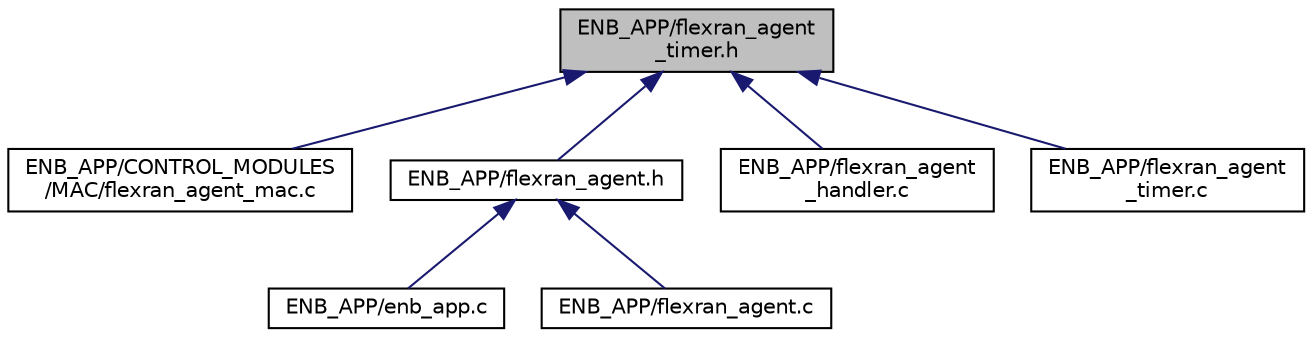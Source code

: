 digraph "ENB_APP/flexran_agent_timer.h"
{
 // LATEX_PDF_SIZE
  edge [fontname="Helvetica",fontsize="10",labelfontname="Helvetica",labelfontsize="10"];
  node [fontname="Helvetica",fontsize="10",shape=record];
  Node1 [label="ENB_APP/flexran_agent\l_timer.h",height=0.2,width=0.4,color="black", fillcolor="grey75", style="filled", fontcolor="black",tooltip="FlexRAN Timer header."];
  Node1 -> Node2 [dir="back",color="midnightblue",fontsize="10",style="solid",fontname="Helvetica"];
  Node2 [label="ENB_APP/CONTROL_MODULES\l/MAC/flexran_agent_mac.c",height=0.2,width=0.4,color="black", fillcolor="white", style="filled",URL="$flexran__agent__mac_8c.html",tooltip="FlexRAN agent message handler for MAC layer."];
  Node1 -> Node3 [dir="back",color="midnightblue",fontsize="10",style="solid",fontname="Helvetica"];
  Node3 [label="ENB_APP/flexran_agent.h",height=0.2,width=0.4,color="black", fillcolor="white", style="filled",URL="$flexran__agent_8h.html",tooltip="top level flexran agent receive thread and itti task"];
  Node3 -> Node4 [dir="back",color="midnightblue",fontsize="10",style="solid",fontname="Helvetica"];
  Node4 [label="ENB_APP/enb_app.c",height=0.2,width=0.4,color="black", fillcolor="white", style="filled",URL="$enb__app_8c.html",tooltip=" "];
  Node3 -> Node5 [dir="back",color="midnightblue",fontsize="10",style="solid",fontname="Helvetica"];
  Node5 [label="ENB_APP/flexran_agent.c",height=0.2,width=0.4,color="black", fillcolor="white", style="filled",URL="$flexran__agent_8c.html",tooltip=" "];
  Node1 -> Node6 [dir="back",color="midnightblue",fontsize="10",style="solid",fontname="Helvetica"];
  Node6 [label="ENB_APP/flexran_agent\l_handler.c",height=0.2,width=0.4,color="black", fillcolor="white", style="filled",URL="$flexran__agent__handler_8c.html",tooltip="FlexRAN agent tx and rx message handler."];
  Node1 -> Node7 [dir="back",color="midnightblue",fontsize="10",style="solid",fontname="Helvetica"];
  Node7 [label="ENB_APP/flexran_agent\l_timer.c",height=0.2,width=0.4,color="black", fillcolor="white", style="filled",URL="$flexran__agent__timer_8c.html",tooltip="FlexRAN Timer."];
}
